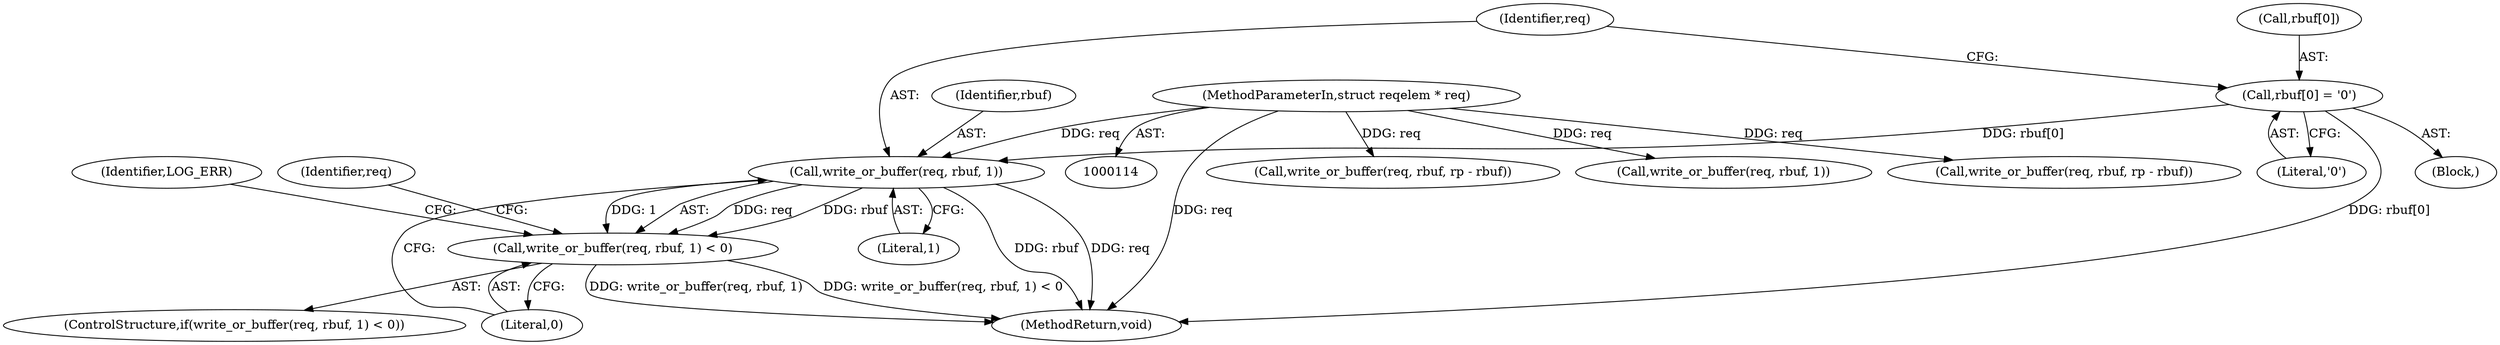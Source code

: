 digraph "0_miniupnp_b238cade9a173c6f751a34acf8ccff838a62aa47@API" {
"1001055" [label="(Call,write_or_buffer(req, rbuf, 1))"];
"1000115" [label="(MethodParameterIn,struct reqelem * req)"];
"1001048" [label="(Call,rbuf[0] = '\0')"];
"1001054" [label="(Call,write_or_buffer(req, rbuf, 1) < 0)"];
"1001053" [label="(ControlStructure,if(write_or_buffer(req, rbuf, 1) < 0))"];
"1001056" [label="(Identifier,req)"];
"1001062" [label="(Identifier,LOG_ERR)"];
"1001058" [label="(Literal,1)"];
"1001054" [label="(Call,write_or_buffer(req, rbuf, 1) < 0)"];
"1000672" [label="(Call,write_or_buffer(req, rbuf, rp - rbuf))"];
"1001057" [label="(Identifier,rbuf)"];
"1001055" [label="(Call,write_or_buffer(req, rbuf, 1))"];
"1001048" [label="(Call,rbuf[0] = '\0')"];
"1001086" [label="(Call,write_or_buffer(req, rbuf, 1))"];
"1001070" [label="(Identifier,req)"];
"1000255" [label="(Block,)"];
"1001049" [label="(Call,rbuf[0])"];
"1001059" [label="(Literal,0)"];
"1000115" [label="(MethodParameterIn,struct reqelem * req)"];
"1001052" [label="(Literal,'\0')"];
"1001136" [label="(MethodReturn,void)"];
"1000281" [label="(Call,write_or_buffer(req, rbuf, rp - rbuf))"];
"1001055" -> "1001054"  [label="AST: "];
"1001055" -> "1001058"  [label="CFG: "];
"1001056" -> "1001055"  [label="AST: "];
"1001057" -> "1001055"  [label="AST: "];
"1001058" -> "1001055"  [label="AST: "];
"1001059" -> "1001055"  [label="CFG: "];
"1001055" -> "1001136"  [label="DDG: rbuf"];
"1001055" -> "1001136"  [label="DDG: req"];
"1001055" -> "1001054"  [label="DDG: req"];
"1001055" -> "1001054"  [label="DDG: rbuf"];
"1001055" -> "1001054"  [label="DDG: 1"];
"1000115" -> "1001055"  [label="DDG: req"];
"1001048" -> "1001055"  [label="DDG: rbuf[0]"];
"1000115" -> "1000114"  [label="AST: "];
"1000115" -> "1001136"  [label="DDG: req"];
"1000115" -> "1000281"  [label="DDG: req"];
"1000115" -> "1000672"  [label="DDG: req"];
"1000115" -> "1001086"  [label="DDG: req"];
"1001048" -> "1000255"  [label="AST: "];
"1001048" -> "1001052"  [label="CFG: "];
"1001049" -> "1001048"  [label="AST: "];
"1001052" -> "1001048"  [label="AST: "];
"1001056" -> "1001048"  [label="CFG: "];
"1001048" -> "1001136"  [label="DDG: rbuf[0]"];
"1001054" -> "1001053"  [label="AST: "];
"1001054" -> "1001059"  [label="CFG: "];
"1001059" -> "1001054"  [label="AST: "];
"1001062" -> "1001054"  [label="CFG: "];
"1001070" -> "1001054"  [label="CFG: "];
"1001054" -> "1001136"  [label="DDG: write_or_buffer(req, rbuf, 1)"];
"1001054" -> "1001136"  [label="DDG: write_or_buffer(req, rbuf, 1) < 0"];
}
